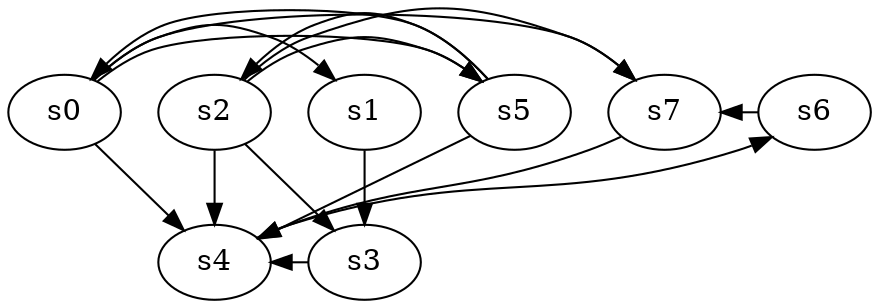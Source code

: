 digraph game_0962_complex_8 {
    s0 [name="s0", player=1, target=1];
    s1 [name="s1", player=1, target=1];
    s2 [name="s2", player=0];
    s3 [name="s3", player=0, target=1];
    s4 [name="s4", player=1];
    s5 [name="s5", player=1, target=1];
    s6 [name="s6", player=1];
    s7 [name="s7", player=0];

    s0 -> s1 [constraint="time % 7 == 6"];
    s0 -> s4 [constraint="time % 4 == 2 || time % 4 == 3"];
    s0 -> s5 [constraint="time == 14"];
    s0 -> s7 [constraint="!(time % 6 == 3)"];
    s1 -> s3;
    s2 -> s3;
    s2 -> s4;
    s2 -> s5 [constraint="time % 6 == 3"];
    s2 -> s7 [constraint="time % 5 == 0 || time % 3 == 1"];
    s3 -> s4 [constraint="time == 1"];
    s4 -> s6 [constraint="time % 4 == 1 && time % 5 == 4"];
    s5 -> s0 [constraint="time % 4 == 3 || time % 3 == 0"];
    s5 -> s2 [constraint="time % 3 == 2 || time % 4 == 0"];
    s5 -> s4 [constraint="time == 2 || time == 17 || time == 19 || time == 20 || time == 26"];
    s6 -> s7 [constraint="time % 7 == 4"];
    s7 -> s4 [constraint="time % 3 == 1"];
}
